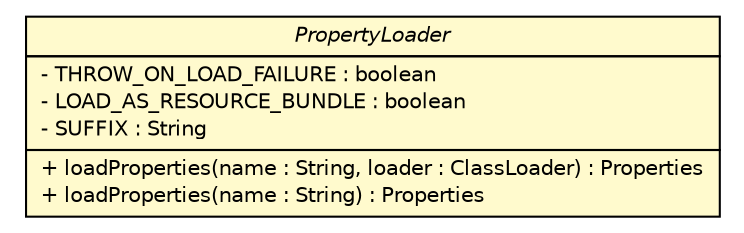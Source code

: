 #!/usr/local/bin/dot
#
# Class diagram 
# Generated by UmlGraph version 4.8 (http://www.spinellis.gr/sw/umlgraph)
#

digraph G {
	edge [fontname="Helvetica",fontsize=10,labelfontname="Helvetica",labelfontsize=10];
	node [fontname="Helvetica",fontsize=10,shape=plaintext];
	// gov.nih.nci.ncia.util.PropertyLoader
	c66158 [label=<<table border="0" cellborder="1" cellspacing="0" cellpadding="2" port="p" bgcolor="lemonChiffon" href="./PropertyLoader.html">
		<tr><td><table border="0" cellspacing="0" cellpadding="1">
			<tr><td><font face="Helvetica-Oblique"> PropertyLoader </font></td></tr>
		</table></td></tr>
		<tr><td><table border="0" cellspacing="0" cellpadding="1">
			<tr><td align="left"> - THROW_ON_LOAD_FAILURE : boolean </td></tr>
			<tr><td align="left"> - LOAD_AS_RESOURCE_BUNDLE : boolean </td></tr>
			<tr><td align="left"> - SUFFIX : String </td></tr>
		</table></td></tr>
		<tr><td><table border="0" cellspacing="0" cellpadding="1">
			<tr><td align="left"> + loadProperties(name : String, loader : ClassLoader) : Properties </td></tr>
			<tr><td align="left"> + loadProperties(name : String) : Properties </td></tr>
		</table></td></tr>
		</table>>, fontname="Helvetica", fontcolor="black", fontsize=10.0];
}


